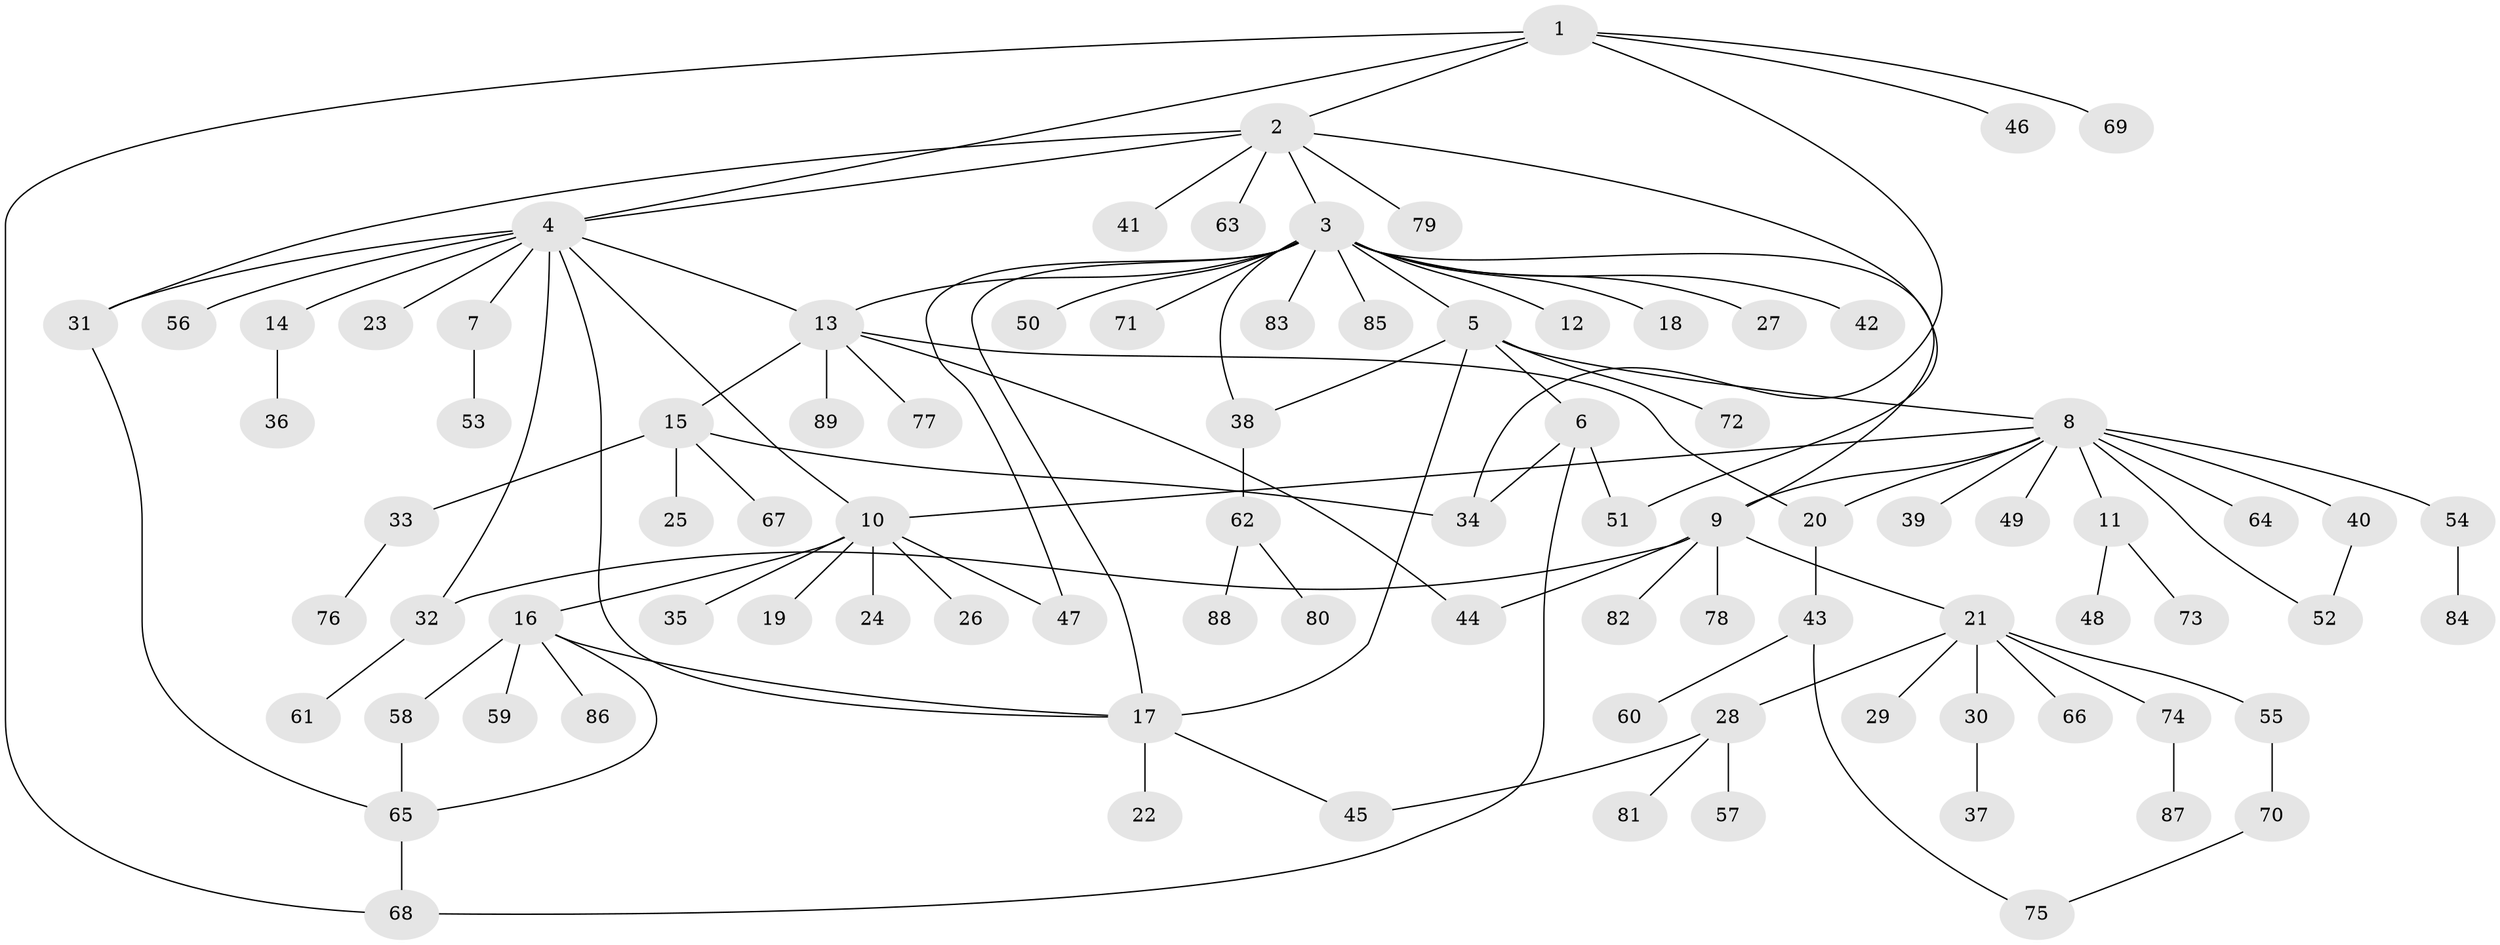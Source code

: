 // Generated by graph-tools (version 1.1) at 2025/35/03/09/25 02:35:36]
// undirected, 89 vertices, 111 edges
graph export_dot {
graph [start="1"]
  node [color=gray90,style=filled];
  1;
  2;
  3;
  4;
  5;
  6;
  7;
  8;
  9;
  10;
  11;
  12;
  13;
  14;
  15;
  16;
  17;
  18;
  19;
  20;
  21;
  22;
  23;
  24;
  25;
  26;
  27;
  28;
  29;
  30;
  31;
  32;
  33;
  34;
  35;
  36;
  37;
  38;
  39;
  40;
  41;
  42;
  43;
  44;
  45;
  46;
  47;
  48;
  49;
  50;
  51;
  52;
  53;
  54;
  55;
  56;
  57;
  58;
  59;
  60;
  61;
  62;
  63;
  64;
  65;
  66;
  67;
  68;
  69;
  70;
  71;
  72;
  73;
  74;
  75;
  76;
  77;
  78;
  79;
  80;
  81;
  82;
  83;
  84;
  85;
  86;
  87;
  88;
  89;
  1 -- 2;
  1 -- 4;
  1 -- 34;
  1 -- 46;
  1 -- 68;
  1 -- 69;
  2 -- 3;
  2 -- 4;
  2 -- 31;
  2 -- 41;
  2 -- 51;
  2 -- 63;
  2 -- 79;
  3 -- 5;
  3 -- 9;
  3 -- 12;
  3 -- 13;
  3 -- 17;
  3 -- 18;
  3 -- 27;
  3 -- 38;
  3 -- 42;
  3 -- 47;
  3 -- 50;
  3 -- 71;
  3 -- 83;
  3 -- 85;
  4 -- 7;
  4 -- 10;
  4 -- 13;
  4 -- 14;
  4 -- 17;
  4 -- 23;
  4 -- 31;
  4 -- 32;
  4 -- 56;
  5 -- 6;
  5 -- 8;
  5 -- 17;
  5 -- 38;
  5 -- 72;
  6 -- 34;
  6 -- 51;
  6 -- 68;
  7 -- 53;
  8 -- 9;
  8 -- 10;
  8 -- 11;
  8 -- 20;
  8 -- 39;
  8 -- 40;
  8 -- 49;
  8 -- 52;
  8 -- 54;
  8 -- 64;
  9 -- 21;
  9 -- 32;
  9 -- 44;
  9 -- 78;
  9 -- 82;
  10 -- 16;
  10 -- 19;
  10 -- 24;
  10 -- 26;
  10 -- 35;
  10 -- 47;
  11 -- 48;
  11 -- 73;
  13 -- 15;
  13 -- 20;
  13 -- 44;
  13 -- 77;
  13 -- 89;
  14 -- 36;
  15 -- 25;
  15 -- 33;
  15 -- 34;
  15 -- 67;
  16 -- 17;
  16 -- 58;
  16 -- 59;
  16 -- 65;
  16 -- 86;
  17 -- 22;
  17 -- 45;
  20 -- 43;
  21 -- 28;
  21 -- 29;
  21 -- 30;
  21 -- 55;
  21 -- 66;
  21 -- 74;
  28 -- 45;
  28 -- 57;
  28 -- 81;
  30 -- 37;
  31 -- 65;
  32 -- 61;
  33 -- 76;
  38 -- 62;
  40 -- 52;
  43 -- 60;
  43 -- 75;
  54 -- 84;
  55 -- 70;
  58 -- 65;
  62 -- 80;
  62 -- 88;
  65 -- 68;
  70 -- 75;
  74 -- 87;
}
